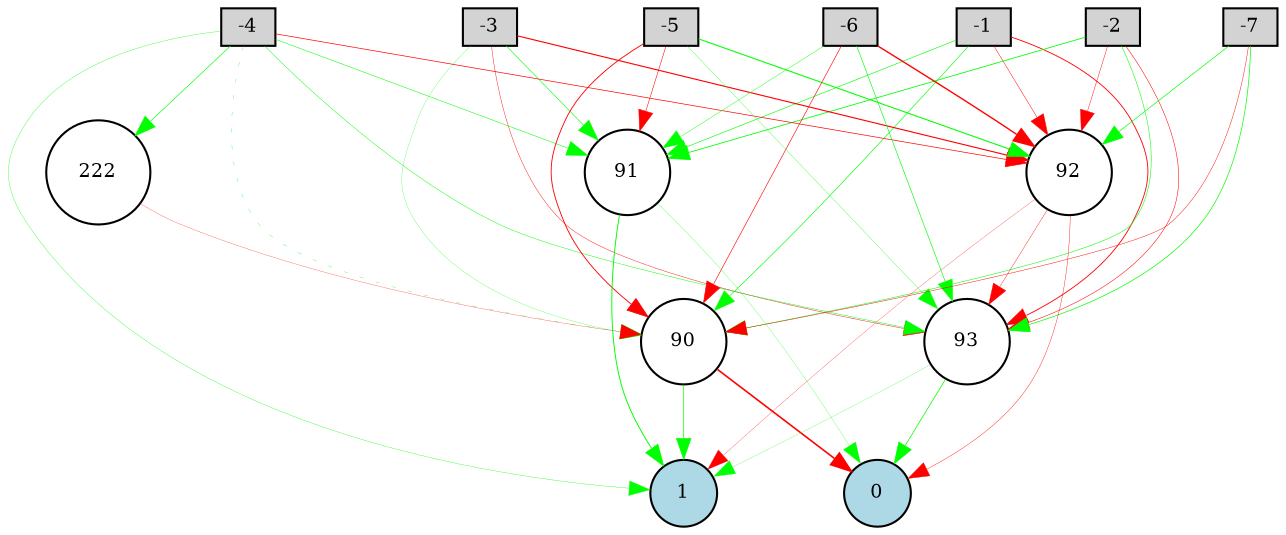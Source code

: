 digraph {
	node [fontsize=9 height=0.2 shape=circle width=0.2]
	-1 [fillcolor=lightgray shape=box style=filled]
	-2 [fillcolor=lightgray shape=box style=filled]
	-3 [fillcolor=lightgray shape=box style=filled]
	-4 [fillcolor=lightgray shape=box style=filled]
	-5 [fillcolor=lightgray shape=box style=filled]
	-6 [fillcolor=lightgray shape=box style=filled]
	-7 [fillcolor=lightgray shape=box style=filled]
	0 [fillcolor=lightblue style=filled]
	1 [fillcolor=lightblue style=filled]
	90 [fillcolor=white style=filled]
	91 [fillcolor=white style=filled]
	92 [fillcolor=white style=filled]
	93 [fillcolor=white style=filled]
	222 [fillcolor=white style=filled]
	-1 -> 90 [color=green penwidth=0.30840001314704 style=solid]
	-1 -> 91 [color=green penwidth=0.29297309684301165 style=solid]
	-1 -> 92 [color=red penwidth=0.22118017168602377 style=solid]
	-1 -> 93 [color=red penwidth=0.4228855932245752 style=solid]
	-2 -> 90 [color=green penwidth=0.2570625072330278 style=solid]
	-2 -> 91 [color=green penwidth=0.38891850080343315 style=solid]
	-2 -> 92 [color=red penwidth=0.21165819877631045 style=solid]
	-2 -> 93 [color=red penwidth=0.24978417557957147 style=solid]
	-3 -> 90 [color=green penwidth=0.11998018785058888 style=solid]
	-3 -> 91 [color=green penwidth=0.2834680833545649 style=solid]
	-3 -> 92 [color=red penwidth=0.5367710504540714 style=solid]
	-3 -> 93 [color=red penwidth=0.20053256811870596 style=solid]
	-4 -> 90 [color=green penwidth=0.14835319118832035 style=dotted]
	-4 -> 91 [color=green penwidth=0.2488118915458508 style=solid]
	-4 -> 92 [color=red penwidth=0.3307680953905113 style=solid]
	-4 -> 93 [color=green penwidth=0.21856866625142174 style=solid]
	-5 -> 90 [color=red penwidth=0.42739442611072687 style=solid]
	-5 -> 91 [color=red penwidth=0.25783962804631405 style=solid]
	-5 -> 92 [color=green penwidth=0.5075227975713164 style=solid]
	-5 -> 93 [color=green penwidth=0.14558872685171947 style=solid]
	-6 -> 90 [color=red penwidth=0.2930924232663489 style=solid]
	-6 -> 91 [color=green penwidth=0.2015174350623678 style=solid]
	-6 -> 92 [color=red penwidth=0.6591642932528946 style=solid]
	-6 -> 93 [color=green penwidth=0.3053750098021342 style=solid]
	-7 -> 90 [color=red penwidth=0.21479049903846115 style=solid]
	-7 -> 92 [color=green penwidth=0.3232325781080191 style=solid]
	-7 -> 93 [color=green penwidth=0.33163917023505146 style=solid]
	90 -> 0 [color=red penwidth=0.7692904185278653 style=solid]
	90 -> 1 [color=green penwidth=0.33834265580920286 style=solid]
	91 -> 0 [color=green penwidth=0.12222816148872036 style=solid]
	91 -> 1 [color=green penwidth=0.4576612248628711 style=solid]
	92 -> 0 [color=red penwidth=0.18815523025768405 style=solid]
	92 -> 1 [color=red penwidth=0.12411480113142548 style=solid]
	93 -> 0 [color=green penwidth=0.3555237295881647 style=solid]
	93 -> 1 [color=green penwidth=0.11498370660546511 style=solid]
	-4 -> 1 [color=green penwidth=0.15989993037267947 style=solid]
	-4 -> 222 [color=green penwidth=0.3100453149117691 style=solid]
	222 -> 90 [color=red penwidth=0.12177981035979721 style=solid]
	92 -> 93 [color=red penwidth=0.18428329515710207 style=solid]
}

